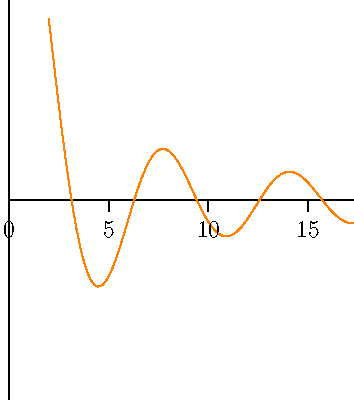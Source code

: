 import graph;
size(0,200);

//real f(real x) { if (abs(x)>0.01) {return sin(x)/x;} else {return 1;} }
real f(real x) { return 20*(sin(x))/x ; }
real g(real x) { return 20/x; }
real h(real x) { return -20/x; }

draw(graph(f,2,5.5*pi),orange);
draw(graph(g,2,5.5*pi),invisible);
draw(graph(h,2,5.5*pi),invisible);

xaxis(RightTicks);
yaxis(NoTicks);
